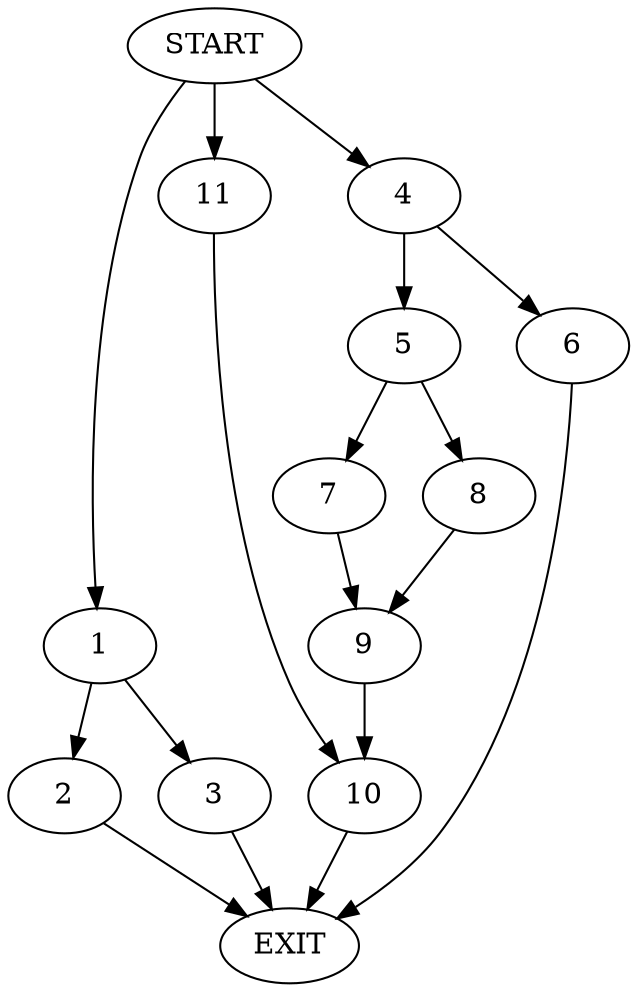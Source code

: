 digraph {
0 [label="START"]
12 [label="EXIT"]
0 -> 1
1 -> 2
1 -> 3
3 -> 12
2 -> 12
0 -> 4
4 -> 5
4 -> 6
6 -> 12
5 -> 7
5 -> 8
7 -> 9
8 -> 9
9 -> 10
10 -> 12
0 -> 11
11 -> 10
}

